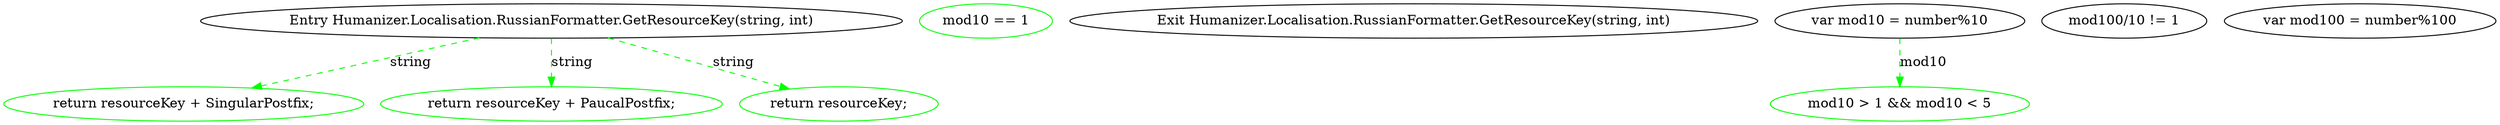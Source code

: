 digraph  {
d5 [cluster="Humanizer.Localisation.RussianFormatter.GetResourceKey(string, int)", color=green, community=0, label="return resourceKey + SingularPostfix;", prediction=0, span="15-15"];
d0 [cluster="Humanizer.Localisation.RussianFormatter.GetResourceKey(string, int)", label="Entry Humanizer.Localisation.RussianFormatter.GetResourceKey(string, int)", span="7-7"];
d4 [cluster="Humanizer.Localisation.RussianFormatter.GetResourceKey(string, int)", color=green, community=0, label="mod10 == 1", prediction=1, span="14-14"];
d9 [cluster="Humanizer.Localisation.RussianFormatter.GetResourceKey(string, int)", label="Exit Humanizer.Localisation.RussianFormatter.GetResourceKey(string, int)", span="7-7"];
d7 [cluster="Humanizer.Localisation.RussianFormatter.GetResourceKey(string, int)", color=green, community=0, label="return resourceKey + PaucalPostfix;", prediction=0, span="18-18"];
d6 [cluster="Humanizer.Localisation.RussianFormatter.GetResourceKey(string, int)", color=green, community=0, label="mod10 > 1 && mod10 < 5", prediction=3, span="17-17"];
d8 [cluster="Humanizer.Localisation.RussianFormatter.GetResourceKey(string, int)", color=green, community=0, label="return resourceKey;", prediction=0, span="21-21"];
d2 [cluster="Humanizer.Localisation.RussianFormatter.GetResourceKey(string, int)", label="mod100/10 != 1", span="10-10"];
d3 [cluster="Humanizer.Localisation.RussianFormatter.GetResourceKey(string, int)", label="var mod10 = number%10", span="12-12"];
d1 [cluster="Humanizer.Localisation.RussianFormatter.GetResourceKey(string, int)", label="var mod100 = number%100", span="9-9"];
d0 -> d5  [color=green, key=1, label=string, style=dashed];
d0 -> d7  [color=green, key=1, label=string, style=dashed];
d0 -> d8  [color=green, key=1, label=string, style=dashed];
d3 -> d6  [color=green, key=1, label=mod10, style=dashed];
}
